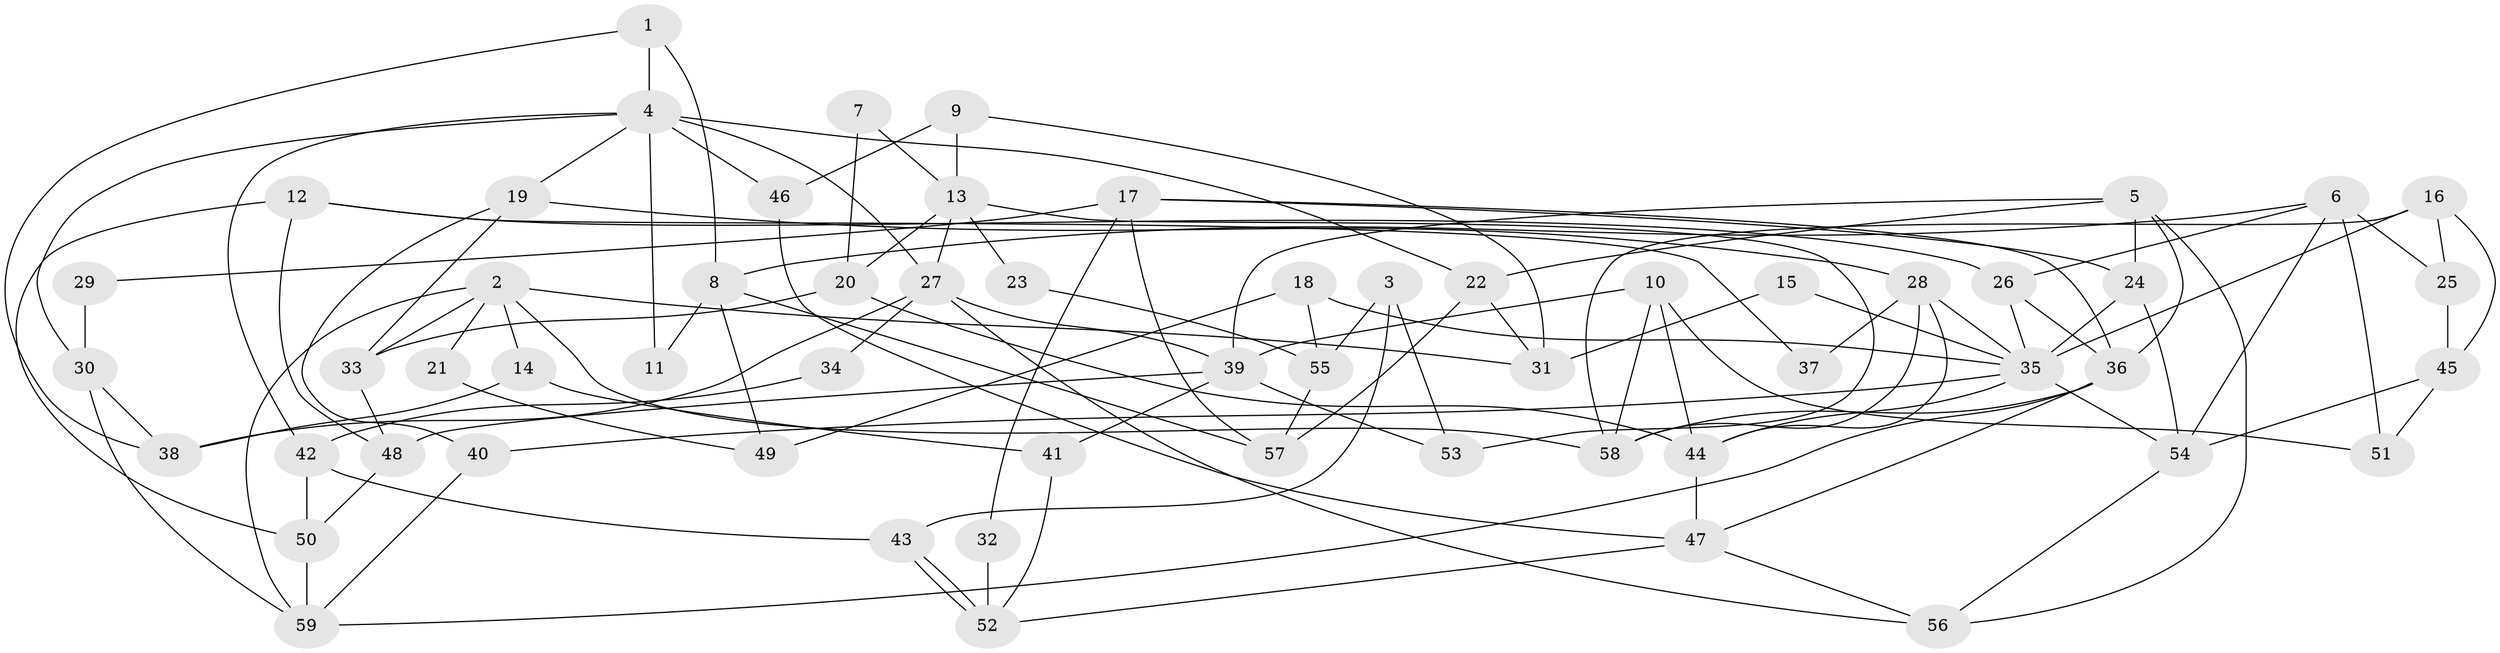// Generated by graph-tools (version 1.1) at 2025/36/03/09/25 02:36:04]
// undirected, 59 vertices, 118 edges
graph export_dot {
graph [start="1"]
  node [color=gray90,style=filled];
  1;
  2;
  3;
  4;
  5;
  6;
  7;
  8;
  9;
  10;
  11;
  12;
  13;
  14;
  15;
  16;
  17;
  18;
  19;
  20;
  21;
  22;
  23;
  24;
  25;
  26;
  27;
  28;
  29;
  30;
  31;
  32;
  33;
  34;
  35;
  36;
  37;
  38;
  39;
  40;
  41;
  42;
  43;
  44;
  45;
  46;
  47;
  48;
  49;
  50;
  51;
  52;
  53;
  54;
  55;
  56;
  57;
  58;
  59;
  1 -- 38;
  1 -- 4;
  1 -- 8;
  2 -- 31;
  2 -- 58;
  2 -- 14;
  2 -- 21;
  2 -- 33;
  2 -- 59;
  3 -- 43;
  3 -- 53;
  3 -- 55;
  4 -- 19;
  4 -- 27;
  4 -- 11;
  4 -- 22;
  4 -- 30;
  4 -- 42;
  4 -- 46;
  5 -- 56;
  5 -- 24;
  5 -- 22;
  5 -- 36;
  5 -- 39;
  6 -- 54;
  6 -- 26;
  6 -- 8;
  6 -- 25;
  6 -- 51;
  7 -- 13;
  7 -- 20;
  8 -- 11;
  8 -- 49;
  8 -- 57;
  9 -- 46;
  9 -- 13;
  9 -- 31;
  10 -- 58;
  10 -- 44;
  10 -- 39;
  10 -- 51;
  12 -- 50;
  12 -- 48;
  12 -- 26;
  12 -- 37;
  13 -- 27;
  13 -- 20;
  13 -- 23;
  13 -- 53;
  14 -- 38;
  14 -- 41;
  15 -- 35;
  15 -- 31;
  16 -- 35;
  16 -- 45;
  16 -- 25;
  16 -- 58;
  17 -- 57;
  17 -- 36;
  17 -- 24;
  17 -- 29;
  17 -- 32;
  18 -- 55;
  18 -- 35;
  18 -- 49;
  19 -- 40;
  19 -- 28;
  19 -- 33;
  20 -- 44;
  20 -- 33;
  21 -- 49;
  22 -- 31;
  22 -- 57;
  23 -- 55;
  24 -- 54;
  24 -- 35;
  25 -- 45;
  26 -- 35;
  26 -- 36;
  27 -- 39;
  27 -- 56;
  27 -- 34;
  27 -- 38;
  28 -- 35;
  28 -- 58;
  28 -- 37;
  28 -- 44;
  29 -- 30;
  30 -- 59;
  30 -- 38;
  32 -- 52;
  33 -- 48;
  34 -- 42;
  35 -- 44;
  35 -- 40;
  35 -- 54;
  36 -- 47;
  36 -- 58;
  36 -- 59;
  39 -- 41;
  39 -- 48;
  39 -- 53;
  40 -- 59;
  41 -- 52;
  42 -- 50;
  42 -- 43;
  43 -- 52;
  43 -- 52;
  44 -- 47;
  45 -- 51;
  45 -- 54;
  46 -- 47;
  47 -- 52;
  47 -- 56;
  48 -- 50;
  50 -- 59;
  54 -- 56;
  55 -- 57;
}
